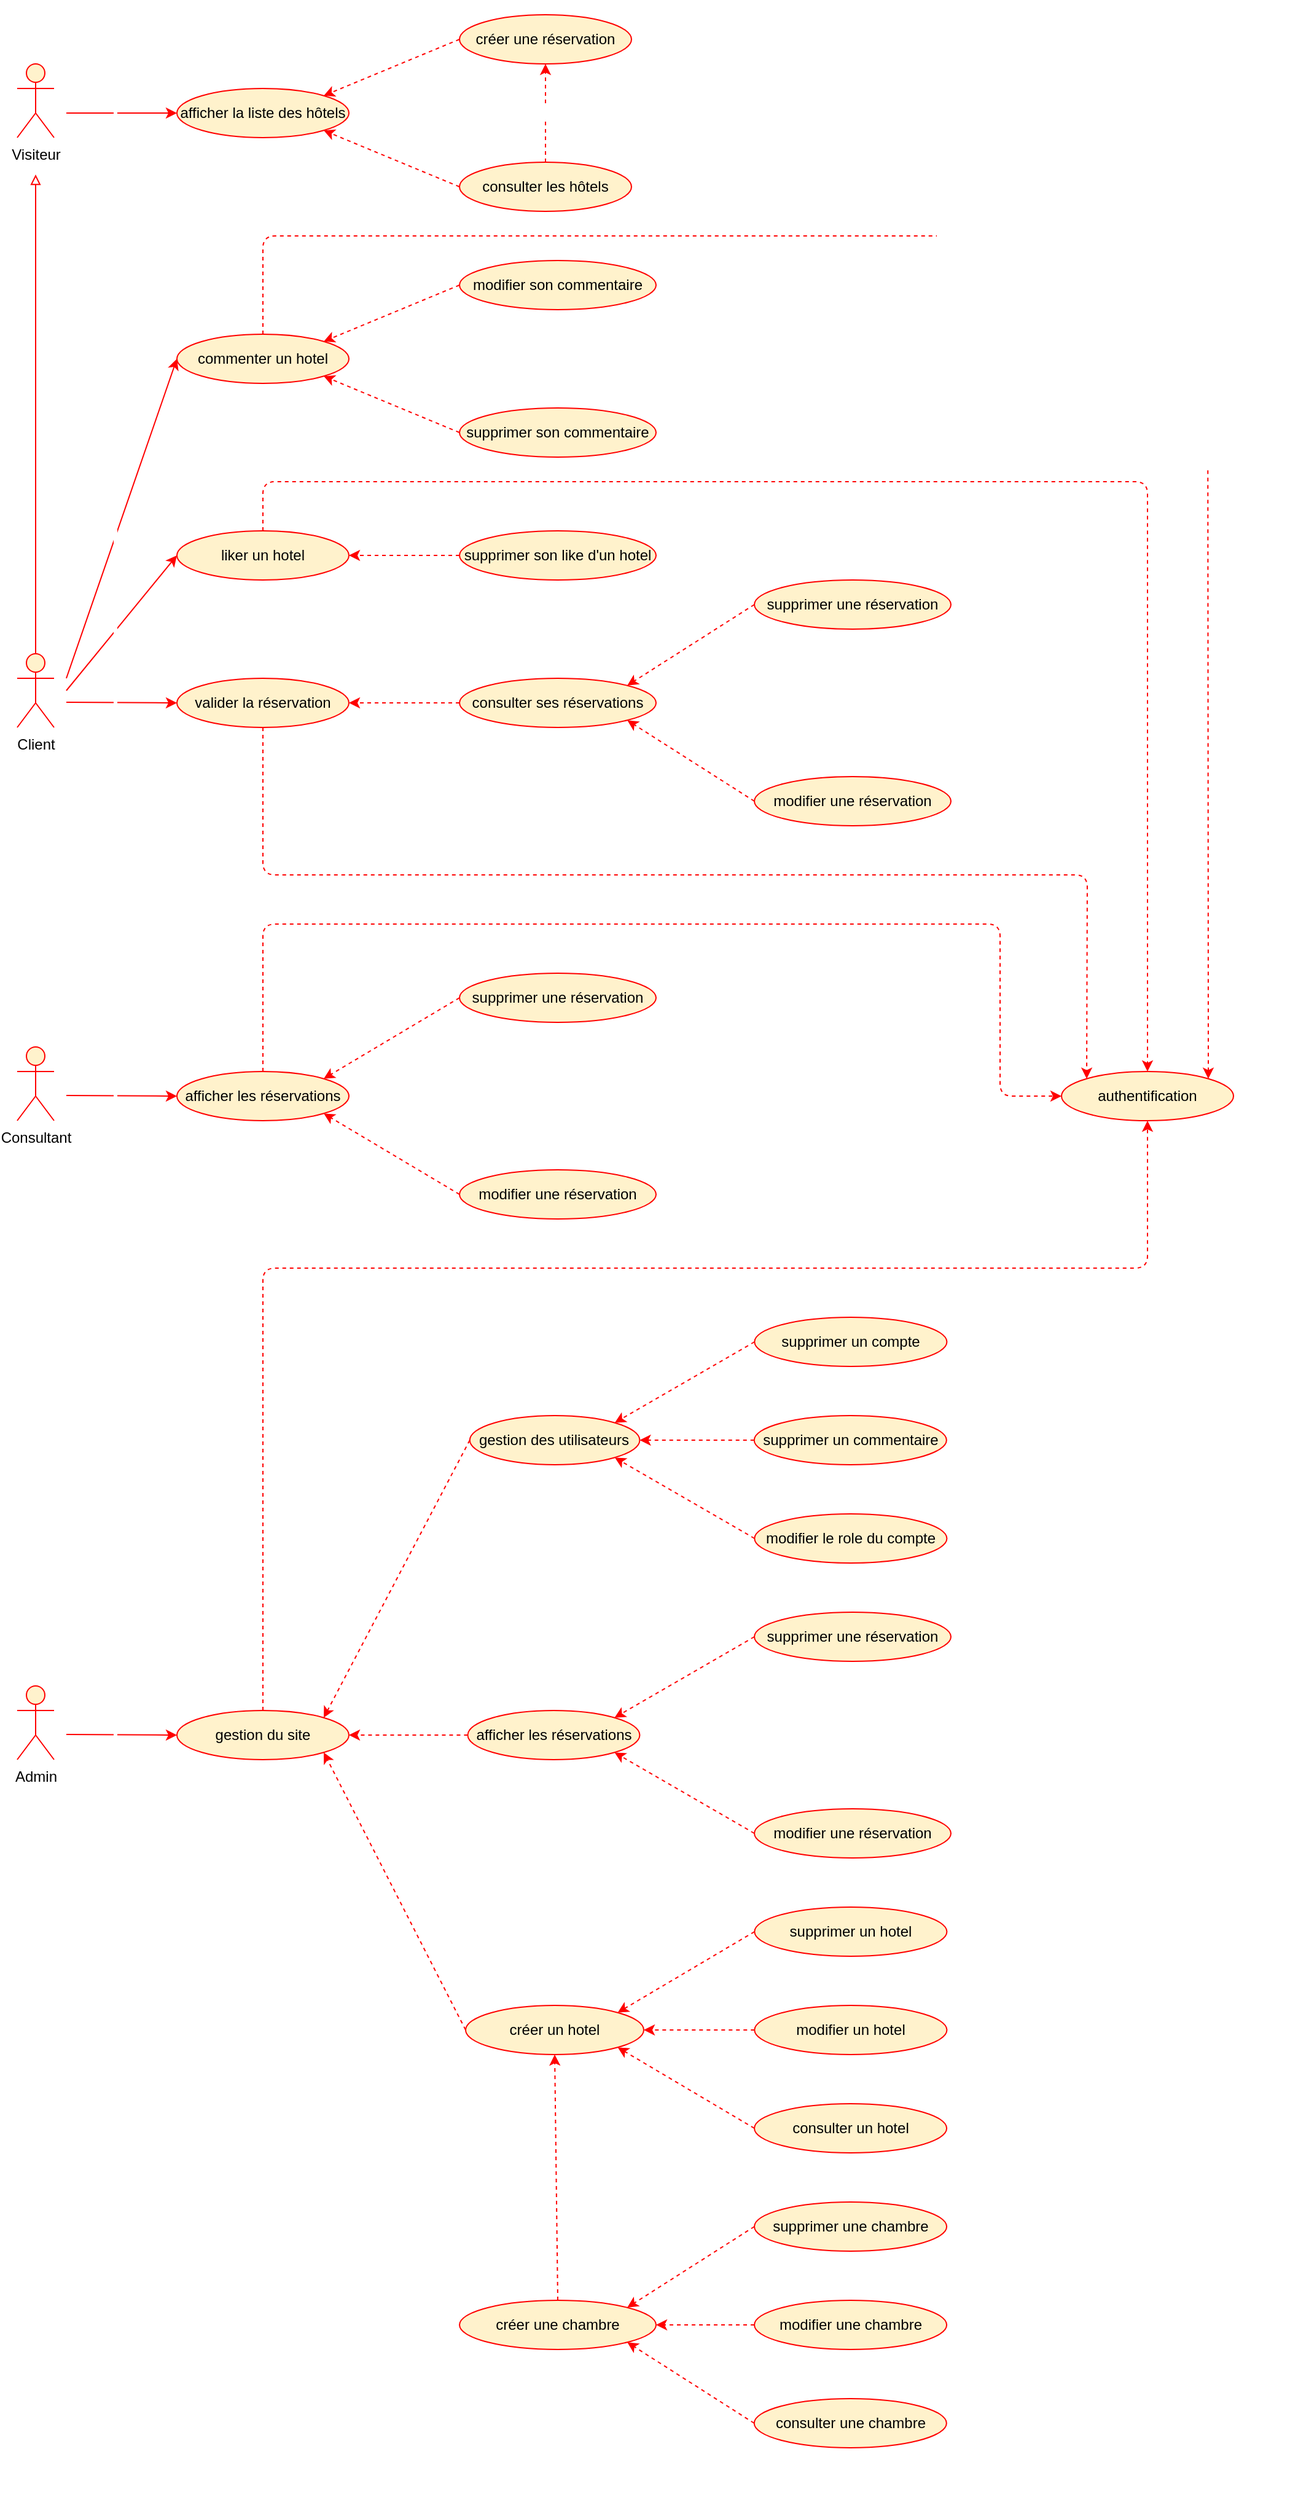 <mxfile>
    <diagram id="3Ep8cOLKTp2xV2-i5Mx_" name="Page-1">
        <mxGraphModel dx="1920" dy="1060" grid="1" gridSize="10" guides="1" tooltips="1" connect="1" arrows="1" fold="1" page="1" pageScale="1" pageWidth="850" pageHeight="1100" math="0" shadow="0">
            <root>
                <mxCell id="0"/>
                <mxCell id="1" parent="0"/>
                <mxCell id="2" value="" style="edgeStyle=none;html=1;strokeColor=#FF0000;fontSize=11;fontColor=#FFFFFF;endArrow=classic;endFill=1;entryX=0;entryY=0.5;entryDx=0;entryDy=0;" parent="1" target="10" edge="1">
                    <mxGeometry relative="1" as="geometry">
                        <mxPoint x="80" y="100" as="sourcePoint"/>
                        <mxPoint x="150" y="110" as="targetPoint"/>
                    </mxGeometry>
                </mxCell>
                <mxCell id="3" value="Visiteur" style="shape=umlActor;verticalLabelPosition=bottom;verticalAlign=top;html=1;outlineConnect=0;fillColor=#fff2cc;strokeColor=#FF0000;" parent="1" vertex="1">
                    <mxGeometry x="40" y="60" width="30" height="60" as="geometry"/>
                </mxCell>
                <mxCell id="4" value="Consultant" style="shape=umlActor;verticalLabelPosition=bottom;verticalAlign=top;html=1;outlineConnect=0;fillColor=#fff2cc;strokeColor=#FF0000;" parent="1" vertex="1">
                    <mxGeometry x="40" y="860" width="30" height="60" as="geometry"/>
                </mxCell>
                <mxCell id="5" style="edgeStyle=none;html=1;strokeColor=#FF0000;fontSize=11;fontColor=#FFFFFF;endArrow=block;endFill=0;" parent="1" source="6" edge="1">
                    <mxGeometry relative="1" as="geometry">
                        <mxPoint x="55" y="150" as="targetPoint"/>
                    </mxGeometry>
                </mxCell>
                <mxCell id="6" value="Client" style="shape=umlActor;verticalLabelPosition=bottom;verticalAlign=top;html=1;outlineConnect=0;fillColor=#fff2cc;strokeColor=#FF0000;strokeWidth=1;" parent="1" vertex="1">
                    <mxGeometry x="40" y="540" width="30" height="60" as="geometry"/>
                </mxCell>
                <mxCell id="7" value="Admin" style="shape=umlActor;verticalLabelPosition=bottom;verticalAlign=top;html=1;outlineConnect=0;fillColor=#fff2cc;strokeColor=#FF0000;" parent="1" vertex="1">
                    <mxGeometry x="40" y="1380" width="30" height="60" as="geometry"/>
                </mxCell>
                <mxCell id="8" value="consulter les hôtels" style="ellipse;whiteSpace=wrap;html=1;strokeColor=#FF0000;fillColor=#fff2cc;fontColor=#000000;" parent="1" vertex="1">
                    <mxGeometry x="400" y="140" width="140" height="40" as="geometry"/>
                </mxCell>
                <mxCell id="9" value="créer une réservation" style="ellipse;whiteSpace=wrap;html=1;strokeColor=#FF0000;fillColor=#fff2cc;fontColor=#000000;" parent="1" vertex="1">
                    <mxGeometry x="400" y="20" width="140" height="40" as="geometry"/>
                </mxCell>
                <mxCell id="10" value="afficher la liste des hôtels" style="ellipse;whiteSpace=wrap;html=1;strokeColor=#FF0000;fillColor=#fff2cc;fontColor=#000000;" parent="1" vertex="1">
                    <mxGeometry x="170" y="80" width="140" height="40" as="geometry"/>
                </mxCell>
                <mxCell id="11" value="valider la réservation" style="ellipse;whiteSpace=wrap;html=1;strokeColor=#FF0000;fillColor=#fff2cc;fontColor=#000000;" parent="1" vertex="1">
                    <mxGeometry x="170" y="560" width="140" height="40" as="geometry"/>
                </mxCell>
                <mxCell id="12" value="&lt;span style=&quot;color: rgb(255, 255, 255);&quot;&gt;extend&lt;/span&gt;" style="edgeStyle=none;html=1;fontSize=11;fontColor=#000000;dashed=1;strokeColor=#FF0000;entryX=1;entryY=0;entryDx=0;entryDy=0;exitX=0;exitY=0.5;exitDx=0;exitDy=0;" parent="1" source="9" target="10" edge="1">
                    <mxGeometry x="-0.074" y="-23" relative="1" as="geometry">
                        <mxPoint x="300" y="30" as="sourcePoint"/>
                        <mxPoint x="340" y="90" as="targetPoint"/>
                        <Array as="points"/>
                        <mxPoint as="offset"/>
                    </mxGeometry>
                </mxCell>
                <mxCell id="13" value="&lt;span style=&quot;color: rgb(255, 255, 255);&quot;&gt;extend&lt;/span&gt;" style="edgeStyle=none;html=1;fontSize=11;fontColor=#000000;dashed=1;strokeColor=#FF0000;entryX=1;entryY=1;entryDx=0;entryDy=0;exitX=0;exitY=0.5;exitDx=0;exitDy=0;" parent="1" source="8" target="10" edge="1">
                    <mxGeometry x="-0.138" y="32" relative="1" as="geometry">
                        <mxPoint x="310" y="170" as="sourcePoint"/>
                        <mxPoint x="360" y="87.09" as="targetPoint"/>
                        <Array as="points"/>
                        <mxPoint as="offset"/>
                    </mxGeometry>
                </mxCell>
                <mxCell id="14" value="supprimer une réservation" style="ellipse;whiteSpace=wrap;html=1;strokeColor=#FF0000;fillColor=#fff2cc;fontColor=#000000;" parent="1" vertex="1">
                    <mxGeometry x="640" y="480" width="160" height="40" as="geometry"/>
                </mxCell>
                <mxCell id="15" value="afficher les réservations" style="ellipse;whiteSpace=wrap;html=1;strokeColor=#FF0000;fillColor=#fff2cc;fontColor=#000000;" parent="1" vertex="1">
                    <mxGeometry x="170" y="880" width="140" height="40" as="geometry"/>
                </mxCell>
                <mxCell id="16" value="&lt;span style=&quot;color: rgb(255, 255, 255);&quot;&gt;extend&lt;/span&gt;" style="edgeStyle=none;html=1;fontSize=11;fontColor=#000000;dashed=1;strokeColor=#FF0000;entryX=0.5;entryY=1;entryDx=0;entryDy=0;exitX=0.5;exitY=0;exitDx=0;exitDy=0;" parent="1" source="8" target="9" edge="1">
                    <mxGeometry y="10" relative="1" as="geometry">
                        <mxPoint x="424.995" y="120.003" as="sourcePoint"/>
                        <mxPoint x="505.62" y="147.09" as="targetPoint"/>
                        <Array as="points"/>
                        <mxPoint as="offset"/>
                    </mxGeometry>
                </mxCell>
                <mxCell id="17" value="&lt;span style=&quot;color: rgb(255, 255, 255);&quot;&gt;include&lt;/span&gt;" style="edgeStyle=none;html=1;fontSize=11;fontColor=#000000;dashed=1;strokeColor=#FF0000;exitX=0.5;exitY=1;exitDx=0;exitDy=0;entryX=0;entryY=0;entryDx=0;entryDy=0;" parent="1" source="11" target="22" edge="1">
                    <mxGeometry x="0.087" y="20" relative="1" as="geometry">
                        <mxPoint x="240" y="520" as="sourcePoint"/>
                        <mxPoint x="730" y="830" as="targetPoint"/>
                        <Array as="points">
                            <mxPoint x="240" y="720"/>
                            <mxPoint x="440" y="720"/>
                            <mxPoint x="640" y="720"/>
                            <mxPoint x="911" y="720"/>
                        </Array>
                        <mxPoint as="offset"/>
                    </mxGeometry>
                </mxCell>
                <mxCell id="19" value="" style="edgeStyle=none;html=1;strokeColor=#FF0000;fontSize=11;fontColor=#FFFFFF;endArrow=classic;endFill=1;entryX=0;entryY=0.5;entryDx=0;entryDy=0;" parent="1" target="11" edge="1">
                    <mxGeometry relative="1" as="geometry">
                        <mxPoint x="80" y="579.5" as="sourcePoint"/>
                        <mxPoint x="140" y="580" as="targetPoint"/>
                    </mxGeometry>
                </mxCell>
                <mxCell id="20" value="" style="edgeStyle=none;html=1;strokeColor=#FF0000;fontSize=11;fontColor=#FFFFFF;endArrow=classic;endFill=1;entryX=0;entryY=0.5;entryDx=0;entryDy=0;" parent="1" target="15" edge="1">
                    <mxGeometry relative="1" as="geometry">
                        <mxPoint x="80" y="899.5" as="sourcePoint"/>
                        <mxPoint x="160" y="899.5" as="targetPoint"/>
                    </mxGeometry>
                </mxCell>
                <mxCell id="21" value="" style="edgeStyle=none;html=1;strokeColor=#FF0000;fontSize=11;fontColor=#FFFFFF;endArrow=classic;endFill=1;entryX=0;entryY=0.5;entryDx=0;entryDy=0;" parent="1" target="29" edge="1">
                    <mxGeometry relative="1" as="geometry">
                        <mxPoint x="80" y="1419.5" as="sourcePoint"/>
                        <mxPoint x="170" y="1420" as="targetPoint"/>
                    </mxGeometry>
                </mxCell>
                <mxCell id="22" value="authentification" style="ellipse;whiteSpace=wrap;html=1;strokeColor=#FF0000;fillColor=#fff2cc;fontColor=#000000;" parent="1" vertex="1">
                    <mxGeometry x="890" y="880" width="140" height="40" as="geometry"/>
                </mxCell>
                <mxCell id="23" value="&lt;span style=&quot;color: rgb(255, 255, 255);&quot;&gt;include&lt;/span&gt;" style="edgeStyle=none;html=1;fontSize=11;fontColor=#000000;dashed=1;strokeColor=#FF0000;exitX=0.5;exitY=0;exitDx=0;exitDy=0;entryX=0;entryY=0.5;entryDx=0;entryDy=0;" parent="1" source="15" target="22" edge="1">
                    <mxGeometry x="0.143" y="20" relative="1" as="geometry">
                        <mxPoint x="240" y="760" as="sourcePoint"/>
                        <mxPoint x="760" y="640" as="targetPoint"/>
                        <Array as="points">
                            <mxPoint x="240" y="760"/>
                            <mxPoint x="490" y="760"/>
                            <mxPoint x="600" y="760"/>
                            <mxPoint x="840" y="760"/>
                            <mxPoint x="840" y="900"/>
                        </Array>
                        <mxPoint as="offset"/>
                    </mxGeometry>
                </mxCell>
                <mxCell id="29" value="gestion du site" style="ellipse;whiteSpace=wrap;html=1;strokeColor=#FF0000;fillColor=#fff2cc;fontColor=#000000;" parent="1" vertex="1">
                    <mxGeometry x="170" y="1400" width="140" height="40" as="geometry"/>
                </mxCell>
                <mxCell id="31" value="&lt;span style=&quot;color: rgb(255, 255, 255);&quot;&gt;include&lt;/span&gt;" style="edgeStyle=none;html=1;fontSize=11;fontColor=#000000;dashed=1;strokeColor=#FF0000;entryX=0.5;entryY=1;entryDx=0;entryDy=0;exitX=0.5;exitY=0;exitDx=0;exitDy=0;" parent="1" source="29" target="22" edge="1">
                    <mxGeometry x="0.267" y="20" relative="1" as="geometry">
                        <mxPoint x="240" y="1040" as="sourcePoint"/>
                        <mxPoint x="240" y="1060" as="targetPoint"/>
                        <Array as="points">
                            <mxPoint x="240" y="1040"/>
                            <mxPoint x="960" y="1040"/>
                        </Array>
                        <mxPoint as="offset"/>
                    </mxGeometry>
                </mxCell>
                <mxCell id="32" value="gestion des utilisateurs" style="ellipse;whiteSpace=wrap;html=1;strokeColor=#FF0000;fillColor=#fff2cc;fontColor=#000000;" parent="1" vertex="1">
                    <mxGeometry x="408.38" y="1160" width="138.33" height="40" as="geometry"/>
                </mxCell>
                <mxCell id="35" value="&lt;span style=&quot;color: rgb(255, 255, 255);&quot;&gt;extend&lt;/span&gt;" style="edgeStyle=none;html=1;fontSize=11;fontColor=#000000;dashed=1;strokeColor=#FF0000;exitX=0;exitY=0.5;exitDx=0;exitDy=0;entryX=1;entryY=0;entryDx=0;entryDy=0;" parent="1" source="32" target="29" edge="1">
                    <mxGeometry x="0.016" y="-32" relative="1" as="geometry">
                        <mxPoint x="289.497" y="1434.142" as="sourcePoint"/>
                        <mxPoint x="240" y="1520" as="targetPoint"/>
                        <Array as="points"/>
                        <mxPoint as="offset"/>
                    </mxGeometry>
                </mxCell>
                <mxCell id="37" value="modifier une réservation" style="ellipse;whiteSpace=wrap;html=1;strokeColor=#FF0000;fillColor=#fff2cc;fontColor=#000000;" parent="1" vertex="1">
                    <mxGeometry x="640" y="640" width="160" height="40" as="geometry"/>
                </mxCell>
                <mxCell id="38" value="&lt;span style=&quot;color: rgb(255, 255, 255);&quot;&gt;extend&lt;/span&gt;" style="edgeStyle=none;html=1;fontSize=11;fontColor=#000000;dashed=1;strokeColor=#FF0000;entryX=1;entryY=1;entryDx=0;entryDy=0;exitX=0;exitY=0.5;exitDx=0;exitDy=0;" parent="1" source="37" target="40" edge="1">
                    <mxGeometry x="0.276" y="26" relative="1" as="geometry">
                        <mxPoint x="390.5" y="645.86" as="sourcePoint"/>
                        <mxPoint x="279.997" y="600.002" as="targetPoint"/>
                        <Array as="points"/>
                        <mxPoint x="-1" as="offset"/>
                    </mxGeometry>
                </mxCell>
                <mxCell id="39" value="&lt;span style=&quot;color: rgb(255, 255, 255);&quot;&gt;extend&lt;/span&gt;" style="edgeStyle=none;html=1;fontSize=11;fontColor=#000000;dashed=1;strokeColor=#FF0000;entryX=1;entryY=0;entryDx=0;entryDy=0;exitX=0;exitY=0.5;exitDx=0;exitDy=0;" parent="1" source="14" target="40" edge="1">
                    <mxGeometry x="0.276" y="-26" relative="1" as="geometry">
                        <mxPoint x="370.5" y="497.07" as="sourcePoint"/>
                        <mxPoint x="259.997" y="542.928" as="targetPoint"/>
                        <Array as="points"/>
                        <mxPoint x="-1" as="offset"/>
                    </mxGeometry>
                </mxCell>
                <mxCell id="40" value="consulter ses réservations" style="ellipse;whiteSpace=wrap;html=1;strokeColor=#FF0000;fillColor=#fff2cc;fontColor=#000000;" parent="1" vertex="1">
                    <mxGeometry x="400" y="560" width="160" height="40" as="geometry"/>
                </mxCell>
                <mxCell id="41" value="&lt;span style=&quot;color: rgb(255, 255, 255);&quot;&gt;extend&lt;/span&gt;" style="edgeStyle=none;html=1;fontSize=11;fontColor=#000000;dashed=1;strokeColor=#FF0000;entryX=1;entryY=0.5;entryDx=0;entryDy=0;exitX=0;exitY=0.5;exitDx=0;exitDy=0;" parent="1" source="40" target="11" edge="1">
                    <mxGeometry x="0.1" y="12" relative="1" as="geometry">
                        <mxPoint x="371.17" y="557.07" as="sourcePoint"/>
                        <mxPoint x="289.998" y="625.81" as="targetPoint"/>
                        <Array as="points"/>
                        <mxPoint as="offset"/>
                    </mxGeometry>
                </mxCell>
                <mxCell id="43" value="supprimer une réservation" style="ellipse;whiteSpace=wrap;html=1;strokeColor=#FF0000;fillColor=#fff2cc;fontColor=#000000;" parent="1" vertex="1">
                    <mxGeometry x="400.0" y="800" width="160" height="40" as="geometry"/>
                </mxCell>
                <mxCell id="44" value="modifier une réservation" style="ellipse;whiteSpace=wrap;html=1;strokeColor=#FF0000;fillColor=#fff2cc;fontColor=#000000;" parent="1" vertex="1">
                    <mxGeometry x="400.0" y="960" width="160" height="40" as="geometry"/>
                </mxCell>
                <mxCell id="45" value="&lt;span style=&quot;color: rgb(255, 255, 255);&quot;&gt;extend&lt;/span&gt;" style="edgeStyle=none;html=1;fontSize=11;fontColor=#000000;dashed=1;strokeColor=#FF0000;exitX=0;exitY=0.5;exitDx=0;exitDy=0;entryX=1;entryY=1;entryDx=0;entryDy=0;" parent="1" source="44" target="15" edge="1">
                    <mxGeometry x="0.302" y="27" relative="1" as="geometry">
                        <mxPoint x="150.5" y="965.86" as="sourcePoint"/>
                        <mxPoint x="293.503" y="914.236" as="targetPoint"/>
                        <Array as="points"/>
                        <mxPoint as="offset"/>
                    </mxGeometry>
                </mxCell>
                <mxCell id="46" value="&lt;span style=&quot;color: rgb(255, 255, 255);&quot;&gt;extend&lt;/span&gt;" style="edgeStyle=none;html=1;fontSize=11;fontColor=#000000;dashed=1;strokeColor=#FF0000;exitX=0;exitY=0.5;exitDx=0;exitDy=0;entryX=1;entryY=0;entryDx=0;entryDy=0;" parent="1" source="43" target="15" edge="1">
                    <mxGeometry x="0.302" y="-27" relative="1" as="geometry">
                        <mxPoint x="130.5" y="817.07" as="sourcePoint"/>
                        <mxPoint x="293.503" y="885.764" as="targetPoint"/>
                        <Array as="points"/>
                        <mxPoint as="offset"/>
                    </mxGeometry>
                </mxCell>
                <mxCell id="47" value="afficher les réservations" style="ellipse;whiteSpace=wrap;html=1;strokeColor=#FF0000;fillColor=#fff2cc;fontColor=#000000;" parent="1" vertex="1">
                    <mxGeometry x="406.71" y="1400" width="140" height="40" as="geometry"/>
                </mxCell>
                <mxCell id="50" value="supprimer une réservation" style="ellipse;whiteSpace=wrap;html=1;strokeColor=#FF0000;fillColor=#fff2cc;fontColor=#000000;" parent="1" vertex="1">
                    <mxGeometry x="640" y="1320" width="160" height="40" as="geometry"/>
                </mxCell>
                <mxCell id="51" value="modifier une réservation" style="ellipse;whiteSpace=wrap;html=1;strokeColor=#FF0000;fillColor=#fff2cc;fontColor=#000000;" parent="1" vertex="1">
                    <mxGeometry x="640" y="1480" width="160" height="40" as="geometry"/>
                </mxCell>
                <mxCell id="52" value="&lt;span style=&quot;color: rgb(255, 255, 255);&quot;&gt;extend&lt;/span&gt;" style="edgeStyle=none;html=1;fontSize=11;fontColor=#000000;dashed=1;strokeColor=#FF0000;exitX=0;exitY=0.5;exitDx=0;exitDy=0;entryX=1;entryY=1;entryDx=0;entryDy=0;" parent="1" source="51" target="47" edge="1">
                    <mxGeometry x="0.258" y="25" relative="1" as="geometry">
                        <mxPoint x="390.5" y="1485.86" as="sourcePoint"/>
                        <mxPoint x="533.744" y="1434.175" as="targetPoint"/>
                        <Array as="points"/>
                        <mxPoint as="offset"/>
                    </mxGeometry>
                </mxCell>
                <mxCell id="53" value="&lt;span style=&quot;color: rgb(255, 255, 255);&quot;&gt;extend&lt;/span&gt;" style="edgeStyle=none;html=1;fontSize=11;fontColor=#000000;dashed=1;strokeColor=#FF0000;exitX=0;exitY=0.5;exitDx=0;exitDy=0;entryX=1;entryY=0;entryDx=0;entryDy=0;" parent="1" source="50" target="47" edge="1">
                    <mxGeometry x="0.258" y="-25" relative="1" as="geometry">
                        <mxPoint x="370.5" y="1337.07" as="sourcePoint"/>
                        <mxPoint x="533.744" y="1405.825" as="targetPoint"/>
                        <Array as="points"/>
                        <mxPoint as="offset"/>
                    </mxGeometry>
                </mxCell>
                <mxCell id="54" value="&lt;span style=&quot;color: rgb(255, 255, 255);&quot;&gt;extend&lt;/span&gt;" style="edgeStyle=none;html=1;fontSize=11;fontColor=#000000;dashed=1;strokeColor=#FF0000;exitX=0;exitY=0.5;exitDx=0;exitDy=0;entryX=1;entryY=0.5;entryDx=0;entryDy=0;" parent="1" source="47" target="29" edge="1">
                    <mxGeometry x="-0.034" y="-30" relative="1" as="geometry">
                        <mxPoint x="365.0" y="1350" as="sourcePoint"/>
                        <mxPoint x="270.0" y="1350" as="targetPoint"/>
                        <Array as="points"/>
                        <mxPoint as="offset"/>
                    </mxGeometry>
                </mxCell>
                <mxCell id="55" value="supprimer un compte" style="ellipse;whiteSpace=wrap;html=1;strokeColor=#FF0000;fillColor=#fff2cc;fontColor=#000000;" parent="1" vertex="1">
                    <mxGeometry x="640.14" y="1080" width="156.57" height="40" as="geometry"/>
                </mxCell>
                <mxCell id="56" value="modifier le role du compte" style="ellipse;whiteSpace=wrap;html=1;strokeColor=#FF0000;fillColor=#fff2cc;fontColor=#000000;" parent="1" vertex="1">
                    <mxGeometry x="640.14" y="1240" width="156.57" height="40" as="geometry"/>
                </mxCell>
                <mxCell id="57" value="&lt;span style=&quot;color: rgb(255, 255, 255);&quot;&gt;extend&lt;/span&gt;" style="edgeStyle=none;html=1;fontSize=11;fontColor=#000000;dashed=1;strokeColor=#FF0000;exitX=0;exitY=0.5;exitDx=0;exitDy=0;entryX=1;entryY=1;entryDx=0;entryDy=0;" parent="1" source="56" target="32" edge="1">
                    <mxGeometry x="0.207" y="23" relative="1" as="geometry">
                        <mxPoint x="390.64" y="1235.86" as="sourcePoint"/>
                        <mxPoint x="533.71" y="1184" as="targetPoint"/>
                        <Array as="points"/>
                        <mxPoint x="1" as="offset"/>
                    </mxGeometry>
                </mxCell>
                <mxCell id="58" value="&lt;span style=&quot;color: rgb(255, 255, 255);&quot;&gt;extend&lt;/span&gt;" style="edgeStyle=none;html=1;fontSize=11;fontColor=#000000;dashed=1;strokeColor=#FF0000;exitX=0;exitY=0.5;exitDx=0;exitDy=0;entryX=1;entryY=0;entryDx=0;entryDy=0;" parent="1" source="55" target="32" edge="1">
                    <mxGeometry x="0.207" y="-23" relative="1" as="geometry">
                        <mxPoint x="370.64" y="1087.07" as="sourcePoint"/>
                        <mxPoint x="533.806" y="1155.805" as="targetPoint"/>
                        <Array as="points"/>
                        <mxPoint x="1" as="offset"/>
                    </mxGeometry>
                </mxCell>
                <mxCell id="60" value="créer un hotel" style="ellipse;whiteSpace=wrap;html=1;strokeColor=#FF0000;fillColor=#fff2cc;fontColor=#000000;" parent="1" vertex="1">
                    <mxGeometry x="405" y="1640" width="145" height="40" as="geometry"/>
                </mxCell>
                <mxCell id="61" value="supprimer un hotel" style="ellipse;whiteSpace=wrap;html=1;strokeColor=#FF0000;fillColor=#fff2cc;fontColor=#000000;" parent="1" vertex="1">
                    <mxGeometry x="640.14" y="1560" width="156.57" height="40" as="geometry"/>
                </mxCell>
                <mxCell id="62" value="consulter un hotel" style="ellipse;whiteSpace=wrap;html=1;strokeColor=#FF0000;fillColor=#fff2cc;fontColor=#000000;" parent="1" vertex="1">
                    <mxGeometry x="640" y="1720" width="156.57" height="40" as="geometry"/>
                </mxCell>
                <mxCell id="63" value="&lt;span style=&quot;color: rgb(255, 255, 255);&quot;&gt;extend&lt;/span&gt;" style="edgeStyle=none;html=1;fontSize=11;fontColor=#000000;dashed=1;strokeColor=#FF0000;exitX=0;exitY=0.5;exitDx=0;exitDy=0;entryX=1;entryY=1;entryDx=0;entryDy=0;" parent="1" source="62" target="60" edge="1">
                    <mxGeometry x="0.183" y="22" relative="1" as="geometry">
                        <mxPoint x="387.26" y="1715.86" as="sourcePoint"/>
                        <mxPoint x="530.33" y="1664" as="targetPoint"/>
                        <Array as="points"/>
                        <mxPoint x="1" as="offset"/>
                    </mxGeometry>
                </mxCell>
                <mxCell id="64" value="&lt;span style=&quot;color: rgb(255, 255, 255);&quot;&gt;extend&lt;/span&gt;" style="edgeStyle=none;html=1;fontSize=11;fontColor=#000000;dashed=1;strokeColor=#FF0000;exitX=0;exitY=0.5;exitDx=0;exitDy=0;entryX=1;entryY=0;entryDx=0;entryDy=0;" parent="1" source="61" target="60" edge="1">
                    <mxGeometry x="0.184" y="-22" relative="1" as="geometry">
                        <mxPoint x="367.26" y="1567.07" as="sourcePoint"/>
                        <mxPoint x="530.426" y="1635.805" as="targetPoint"/>
                        <Array as="points"/>
                        <mxPoint as="offset"/>
                    </mxGeometry>
                </mxCell>
                <mxCell id="65" value="&lt;span style=&quot;color: rgb(255, 255, 255);&quot;&gt;extend&lt;/span&gt;" style="edgeStyle=none;html=1;fontSize=11;fontColor=#000000;dashed=1;strokeColor=#FF0000;exitX=0;exitY=0.5;exitDx=0;exitDy=0;entryX=1;entryY=1;entryDx=0;entryDy=0;" parent="1" source="60" target="29" edge="1">
                    <mxGeometry x="0.007" y="30" relative="1" as="geometry">
                        <mxPoint x="348.88" y="1510" as="sourcePoint"/>
                        <mxPoint x="229.997" y="1735.858" as="targetPoint"/>
                        <Array as="points"/>
                        <mxPoint as="offset"/>
                    </mxGeometry>
                </mxCell>
                <mxCell id="66" value="modifier un hotel" style="ellipse;whiteSpace=wrap;html=1;strokeColor=#FF0000;fillColor=#fff2cc;fontColor=#000000;" parent="1" vertex="1">
                    <mxGeometry x="640.14" y="1640" width="156.57" height="40" as="geometry"/>
                </mxCell>
                <mxCell id="67" value="&lt;span style=&quot;color: rgb(255, 255, 255);&quot;&gt;extend&lt;/span&gt;" style="edgeStyle=none;html=1;fontSize=11;fontColor=#000000;dashed=1;strokeColor=#FF0000;exitX=0;exitY=0.5;exitDx=0;exitDy=0;entryX=1;entryY=0.5;entryDx=0;entryDy=0;" parent="1" source="66" target="60" edge="1">
                    <mxGeometry x="-0.171" y="-20" relative="1" as="geometry">
                        <mxPoint x="370.64" y="1647.07" as="sourcePoint"/>
                        <mxPoint x="526.12" y="1725.762" as="targetPoint"/>
                        <Array as="points"/>
                        <mxPoint as="offset"/>
                    </mxGeometry>
                </mxCell>
                <mxCell id="68" value="créer une chambre" style="ellipse;whiteSpace=wrap;html=1;strokeColor=#FF0000;fillColor=#fff2cc;fontColor=#000000;" parent="1" vertex="1">
                    <mxGeometry x="400" y="1880" width="160" height="40" as="geometry"/>
                </mxCell>
                <mxCell id="69" value="supprimer une chambre" style="ellipse;whiteSpace=wrap;html=1;strokeColor=#FF0000;fillColor=#fff2cc;fontColor=#000000;" parent="1" vertex="1">
                    <mxGeometry x="640" y="1800" width="156.57" height="40" as="geometry"/>
                </mxCell>
                <mxCell id="70" value="consulter une chambre" style="ellipse;whiteSpace=wrap;html=1;strokeColor=#FF0000;fillColor=#fff2cc;fontColor=#000000;" parent="1" vertex="1">
                    <mxGeometry x="639.86" y="1960" width="156.57" height="40" as="geometry"/>
                </mxCell>
                <mxCell id="71" value="&lt;span style=&quot;color: rgb(255, 255, 255);&quot;&gt;extend&lt;/span&gt;" style="edgeStyle=none;html=1;fontSize=11;fontColor=#000000;dashed=1;strokeColor=#FF0000;exitX=0;exitY=0.5;exitDx=0;exitDy=0;entryX=1;entryY=1;entryDx=0;entryDy=0;" parent="1" source="70" target="68" edge="1">
                    <mxGeometry x="0.183" y="22" relative="1" as="geometry">
                        <mxPoint x="387.12" y="1955.86" as="sourcePoint"/>
                        <mxPoint x="530.19" y="1904" as="targetPoint"/>
                        <Array as="points"/>
                        <mxPoint x="1" as="offset"/>
                    </mxGeometry>
                </mxCell>
                <mxCell id="72" value="&lt;span style=&quot;color: rgb(255, 255, 255);&quot;&gt;extend&lt;/span&gt;" style="edgeStyle=none;html=1;fontSize=11;fontColor=#000000;dashed=1;strokeColor=#FF0000;exitX=0;exitY=0.5;exitDx=0;exitDy=0;entryX=1;entryY=0;entryDx=0;entryDy=0;" parent="1" source="69" target="68" edge="1">
                    <mxGeometry x="0.184" y="-22" relative="1" as="geometry">
                        <mxPoint x="367.12" y="1807.07" as="sourcePoint"/>
                        <mxPoint x="530.286" y="1875.805" as="targetPoint"/>
                        <Array as="points"/>
                        <mxPoint as="offset"/>
                    </mxGeometry>
                </mxCell>
                <mxCell id="73" value="modifier une chambre" style="ellipse;whiteSpace=wrap;html=1;strokeColor=#FF0000;fillColor=#fff2cc;fontColor=#000000;" parent="1" vertex="1">
                    <mxGeometry x="640" y="1880" width="156.57" height="40" as="geometry"/>
                </mxCell>
                <mxCell id="74" value="&lt;span style=&quot;color: rgb(255, 255, 255);&quot;&gt;extend&lt;/span&gt;" style="edgeStyle=none;html=1;fontSize=11;fontColor=#000000;dashed=1;strokeColor=#FF0000;exitX=0;exitY=0.5;exitDx=0;exitDy=0;entryX=1;entryY=0.5;entryDx=0;entryDy=0;" parent="1" source="73" target="68" edge="1">
                    <mxGeometry x="-0.174" y="-20" relative="1" as="geometry">
                        <mxPoint x="370.5" y="1887.07" as="sourcePoint"/>
                        <mxPoint x="525.98" y="1965.762" as="targetPoint"/>
                        <Array as="points"/>
                        <mxPoint as="offset"/>
                    </mxGeometry>
                </mxCell>
                <mxCell id="75" value="&lt;span style=&quot;color: rgb(255, 255, 255);&quot;&gt;extend&lt;/span&gt;" style="edgeStyle=none;html=1;fontSize=11;fontColor=#000000;dashed=1;strokeColor=#FF0000;exitX=0.5;exitY=0;exitDx=0;exitDy=0;entryX=0.5;entryY=1;entryDx=0;entryDy=0;" parent="1" source="68" target="60" edge="1">
                    <mxGeometry x="0.183" y="22" relative="1" as="geometry">
                        <mxPoint x="517.26" y="1800" as="sourcePoint"/>
                        <mxPoint x="400.0" y="1734.238" as="targetPoint"/>
                        <Array as="points"/>
                        <mxPoint x="1" as="offset"/>
                    </mxGeometry>
                </mxCell>
                <mxCell id="79" value="commenter un hotel" style="ellipse;whiteSpace=wrap;html=1;strokeColor=#FF0000;fillColor=#fff2cc;fontColor=#000000;" parent="1" vertex="1">
                    <mxGeometry x="170" y="280" width="140" height="40" as="geometry"/>
                </mxCell>
                <mxCell id="80" value="" style="edgeStyle=none;html=1;strokeColor=#FF0000;fontSize=11;fontColor=#FFFFFF;endArrow=classic;endFill=1;entryX=0;entryY=0.5;entryDx=0;entryDy=0;" parent="1" target="79" edge="1">
                    <mxGeometry relative="1" as="geometry">
                        <mxPoint x="80" y="560" as="sourcePoint"/>
                        <mxPoint x="180" y="590" as="targetPoint"/>
                    </mxGeometry>
                </mxCell>
                <mxCell id="81" value="supprimer son commentaire" style="ellipse;whiteSpace=wrap;html=1;strokeColor=#FF0000;fillColor=#fff2cc;fontColor=#000000;" parent="1" vertex="1">
                    <mxGeometry x="400" y="340" width="160" height="40" as="geometry"/>
                </mxCell>
                <mxCell id="82" value="modifier son commentaire" style="ellipse;whiteSpace=wrap;html=1;strokeColor=#FF0000;fillColor=#fff2cc;fontColor=#000000;" parent="1" vertex="1">
                    <mxGeometry x="400" y="220" width="160" height="40" as="geometry"/>
                </mxCell>
                <mxCell id="83" value="&lt;span style=&quot;color: rgb(255, 255, 255);&quot;&gt;extend&lt;/span&gt;" style="edgeStyle=none;html=1;fontSize=11;fontColor=#000000;dashed=1;strokeColor=#FF0000;entryX=1;entryY=0;entryDx=0;entryDy=0;exitX=0;exitY=0.5;exitDx=0;exitDy=0;" parent="1" source="82" target="79" edge="1">
                    <mxGeometry x="-0.074" y="-23" relative="1" as="geometry">
                        <mxPoint x="300" y="230" as="sourcePoint"/>
                        <mxPoint x="289.497" y="285.858" as="targetPoint"/>
                        <Array as="points"/>
                        <mxPoint as="offset"/>
                    </mxGeometry>
                </mxCell>
                <mxCell id="84" value="&lt;span style=&quot;color: rgb(255, 255, 255);&quot;&gt;extend&lt;/span&gt;" style="edgeStyle=none;html=1;fontSize=11;fontColor=#000000;dashed=1;strokeColor=#FF0000;entryX=1;entryY=1;entryDx=0;entryDy=0;exitX=0;exitY=0.5;exitDx=0;exitDy=0;" parent="1" source="81" target="79" edge="1">
                    <mxGeometry x="-0.138" y="32" relative="1" as="geometry">
                        <mxPoint x="310" y="370" as="sourcePoint"/>
                        <mxPoint x="289.497" y="314.142" as="targetPoint"/>
                        <Array as="points"/>
                        <mxPoint as="offset"/>
                    </mxGeometry>
                </mxCell>
                <mxCell id="86" value="liker un hotel" style="ellipse;whiteSpace=wrap;html=1;strokeColor=#FF0000;fillColor=#fff2cc;fontColor=#000000;" parent="1" vertex="1">
                    <mxGeometry x="170" y="440" width="140" height="40" as="geometry"/>
                </mxCell>
                <mxCell id="87" value="supprimer son like d'un hotel" style="ellipse;whiteSpace=wrap;html=1;strokeColor=#FF0000;fillColor=#fff2cc;fontColor=#000000;" parent="1" vertex="1">
                    <mxGeometry x="400" y="440" width="160" height="40" as="geometry"/>
                </mxCell>
                <mxCell id="88" value="&lt;span style=&quot;color: rgb(255, 255, 255);&quot;&gt;extend&lt;/span&gt;" style="edgeStyle=none;html=1;fontSize=11;fontColor=#000000;dashed=1;strokeColor=#FF0000;entryX=1;entryY=0.5;entryDx=0;entryDy=0;exitX=0;exitY=0.5;exitDx=0;exitDy=0;" parent="1" source="87" target="86" edge="1">
                    <mxGeometry x="0.1" y="12" relative="1" as="geometry">
                        <mxPoint x="400.0" y="459.52" as="sourcePoint"/>
                        <mxPoint x="310.0" y="459.52" as="targetPoint"/>
                        <Array as="points"/>
                        <mxPoint as="offset"/>
                    </mxGeometry>
                </mxCell>
                <mxCell id="89" value="" style="edgeStyle=none;html=1;strokeColor=#FF0000;fontSize=11;fontColor=#FFFFFF;endArrow=classic;endFill=1;entryX=0;entryY=0.5;entryDx=0;entryDy=0;" parent="1" target="86" edge="1">
                    <mxGeometry relative="1" as="geometry">
                        <mxPoint x="80" y="570" as="sourcePoint"/>
                        <mxPoint x="180" y="590" as="targetPoint"/>
                    </mxGeometry>
                </mxCell>
                <mxCell id="90" value="supprimer un commentaire" style="ellipse;whiteSpace=wrap;html=1;strokeColor=#FF0000;fillColor=#fff2cc;fontColor=#000000;" parent="1" vertex="1">
                    <mxGeometry x="639.86" y="1160" width="156.57" height="40" as="geometry"/>
                </mxCell>
                <mxCell id="91" value="&lt;span style=&quot;color: rgb(255, 255, 255);&quot;&gt;extend&lt;/span&gt;" style="edgeStyle=none;html=1;fontSize=11;fontColor=#000000;dashed=1;strokeColor=#FF0000;exitX=0;exitY=0.5;exitDx=0;exitDy=0;entryX=1;entryY=0.5;entryDx=0;entryDy=0;" parent="1" source="90" target="32" edge="1">
                    <mxGeometry x="0.07" y="-20" relative="1" as="geometry">
                        <mxPoint x="650.14" y="1110" as="sourcePoint"/>
                        <mxPoint x="560" y="1180" as="targetPoint"/>
                        <Array as="points"/>
                        <mxPoint as="offset"/>
                    </mxGeometry>
                </mxCell>
                <mxCell id="92" value="&lt;span style=&quot;color: rgb(255, 255, 255);&quot;&gt;include&lt;/span&gt;" style="edgeStyle=none;html=1;fontSize=11;fontColor=#000000;dashed=1;strokeColor=#FF0000;entryX=0.5;entryY=0;entryDx=0;entryDy=0;exitX=0.5;exitY=0;exitDx=0;exitDy=0;" parent="1" source="86" target="22" edge="1">
                    <mxGeometry x="-0.29" y="20" relative="1" as="geometry">
                        <mxPoint x="240" y="400" as="sourcePoint"/>
                        <mxPoint x="1040" y="560.0" as="targetPoint"/>
                        <Array as="points">
                            <mxPoint x="240" y="400"/>
                            <mxPoint x="520" y="400"/>
                            <mxPoint x="720" y="400"/>
                            <mxPoint x="960" y="400"/>
                        </Array>
                        <mxPoint as="offset"/>
                    </mxGeometry>
                </mxCell>
                <mxCell id="93" value="&lt;span style=&quot;color: rgb(255, 255, 255);&quot;&gt;include&lt;/span&gt;" style="edgeStyle=none;html=1;fontSize=11;fontColor=#000000;dashed=1;strokeColor=#FF0000;entryX=1;entryY=0;entryDx=0;entryDy=0;exitX=0.5;exitY=0;exitDx=0;exitDy=0;" parent="1" source="79" target="22" edge="1">
                    <mxGeometry x="-0.374" y="20" relative="1" as="geometry">
                        <mxPoint x="240" y="240" as="sourcePoint"/>
                        <mxPoint x="1040" y="360.0" as="targetPoint"/>
                        <Array as="points">
                            <mxPoint x="240" y="200"/>
                            <mxPoint x="520" y="200"/>
                            <mxPoint x="720" y="200"/>
                            <mxPoint x="1009" y="200"/>
                        </Array>
                        <mxPoint as="offset"/>
                    </mxGeometry>
                </mxCell>
                <mxCell id="94" value="" style="rounded=0;whiteSpace=wrap;html=1;fillColor=none;fontColor=#333333;strokeColor=#FFFFFF;gradientColor=default;strokeWidth=3;" vertex="1" parent="1">
                    <mxGeometry x="120" y="10" width="960" height="2030" as="geometry"/>
                </mxCell>
            </root>
        </mxGraphModel>
    </diagram>
</mxfile>